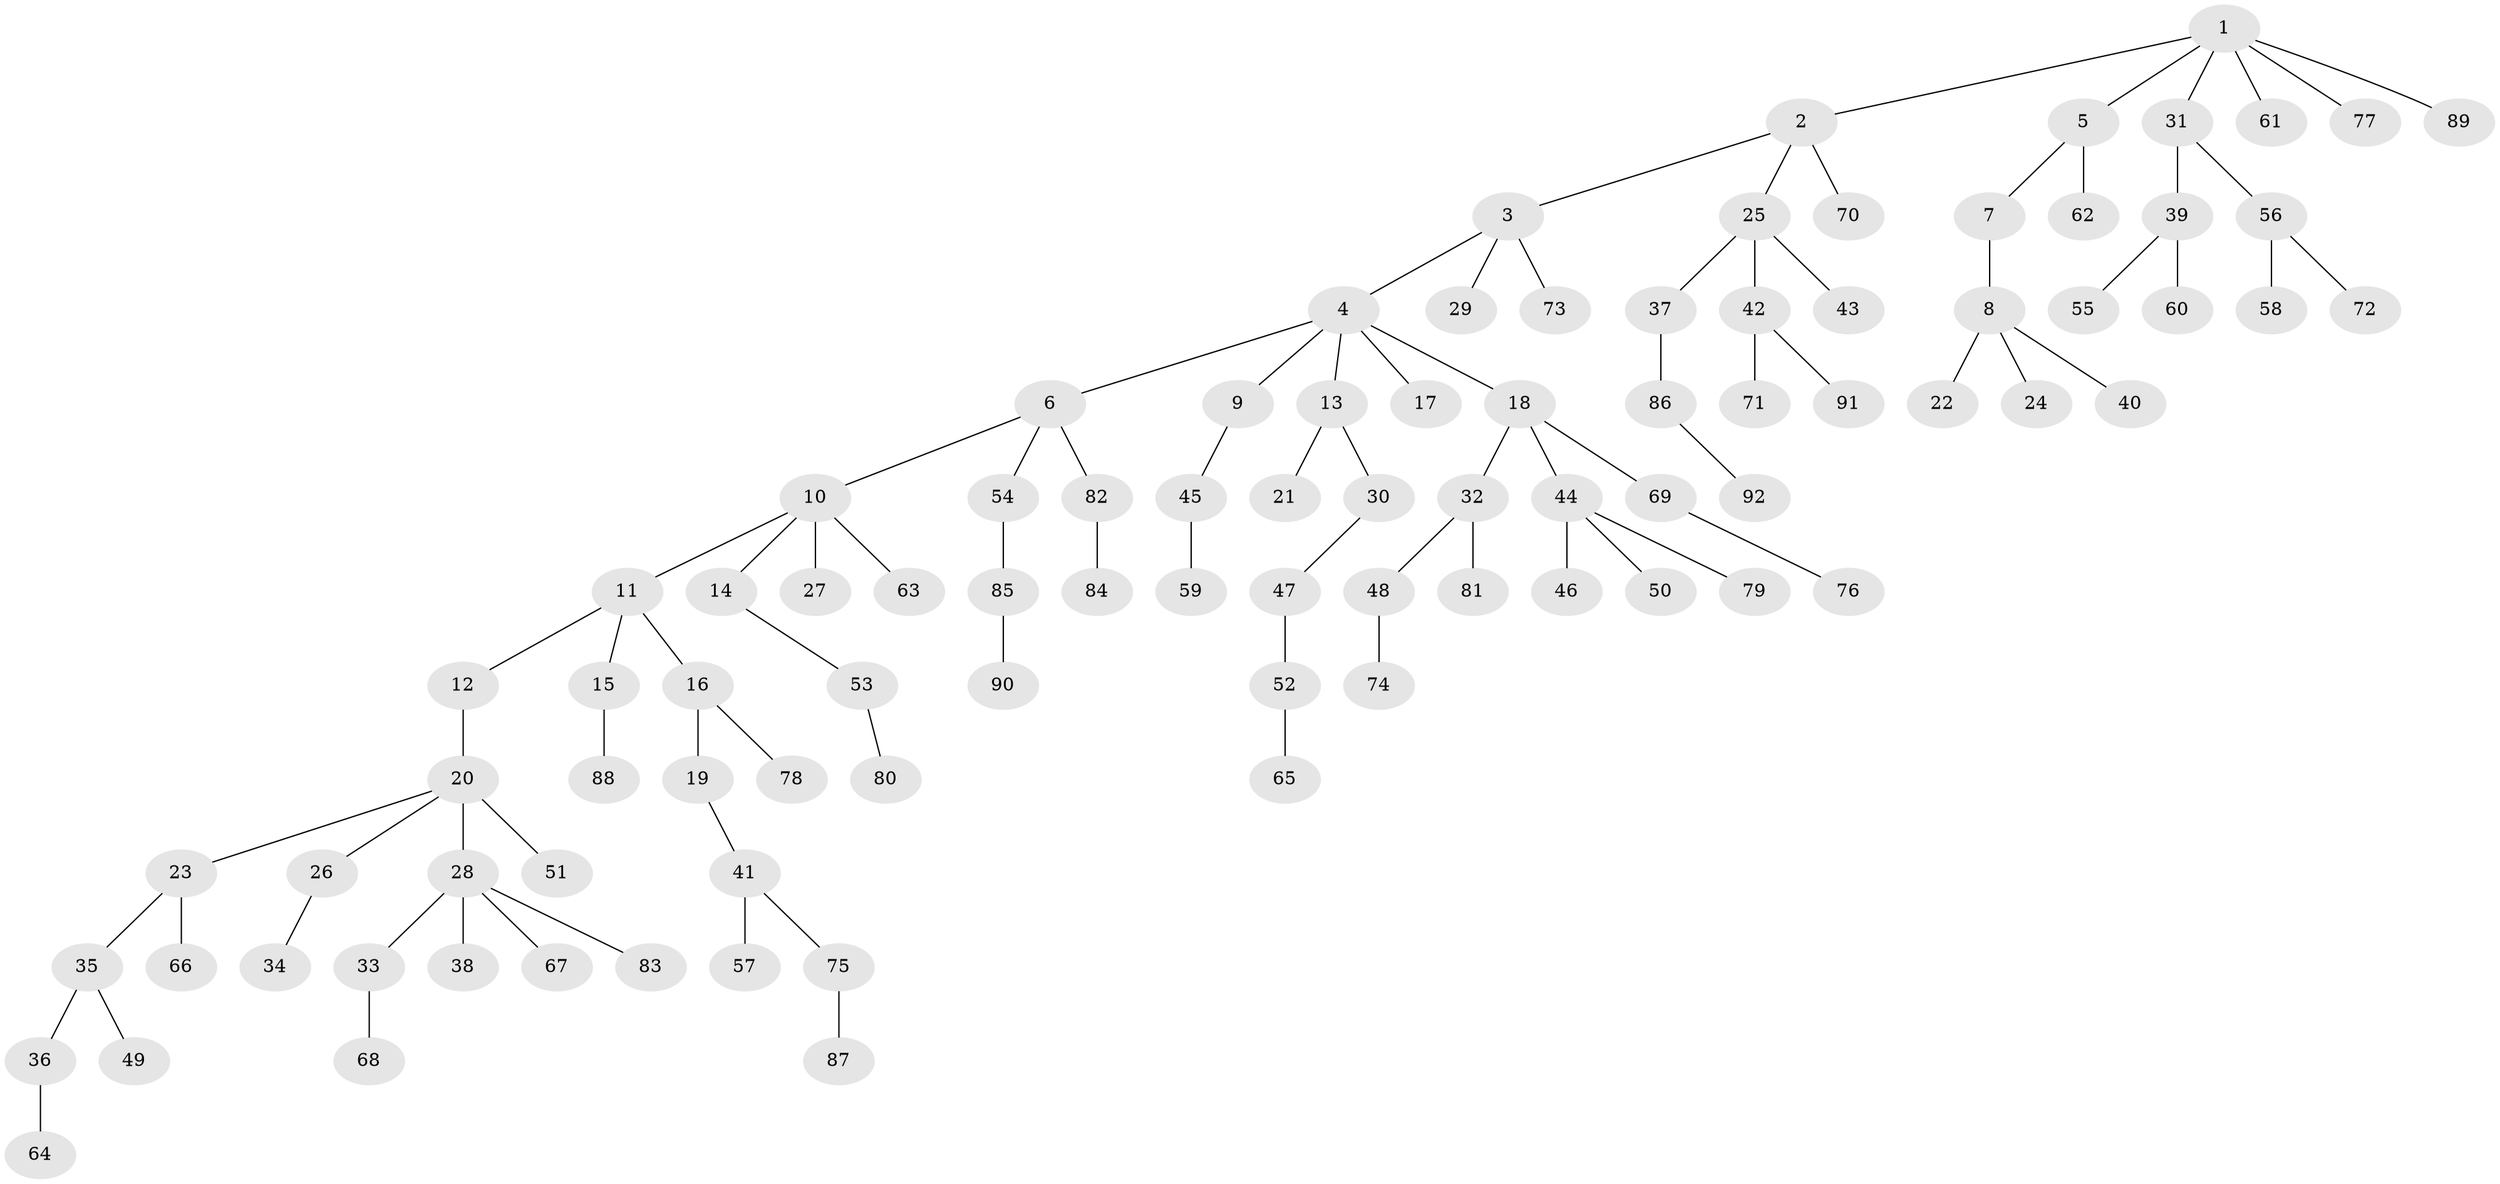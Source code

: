 // Generated by graph-tools (version 1.1) at 2025/11/02/27/25 16:11:26]
// undirected, 92 vertices, 91 edges
graph export_dot {
graph [start="1"]
  node [color=gray90,style=filled];
  1;
  2;
  3;
  4;
  5;
  6;
  7;
  8;
  9;
  10;
  11;
  12;
  13;
  14;
  15;
  16;
  17;
  18;
  19;
  20;
  21;
  22;
  23;
  24;
  25;
  26;
  27;
  28;
  29;
  30;
  31;
  32;
  33;
  34;
  35;
  36;
  37;
  38;
  39;
  40;
  41;
  42;
  43;
  44;
  45;
  46;
  47;
  48;
  49;
  50;
  51;
  52;
  53;
  54;
  55;
  56;
  57;
  58;
  59;
  60;
  61;
  62;
  63;
  64;
  65;
  66;
  67;
  68;
  69;
  70;
  71;
  72;
  73;
  74;
  75;
  76;
  77;
  78;
  79;
  80;
  81;
  82;
  83;
  84;
  85;
  86;
  87;
  88;
  89;
  90;
  91;
  92;
  1 -- 2;
  1 -- 5;
  1 -- 31;
  1 -- 61;
  1 -- 77;
  1 -- 89;
  2 -- 3;
  2 -- 25;
  2 -- 70;
  3 -- 4;
  3 -- 29;
  3 -- 73;
  4 -- 6;
  4 -- 9;
  4 -- 13;
  4 -- 17;
  4 -- 18;
  5 -- 7;
  5 -- 62;
  6 -- 10;
  6 -- 54;
  6 -- 82;
  7 -- 8;
  8 -- 22;
  8 -- 24;
  8 -- 40;
  9 -- 45;
  10 -- 11;
  10 -- 14;
  10 -- 27;
  10 -- 63;
  11 -- 12;
  11 -- 15;
  11 -- 16;
  12 -- 20;
  13 -- 21;
  13 -- 30;
  14 -- 53;
  15 -- 88;
  16 -- 19;
  16 -- 78;
  18 -- 32;
  18 -- 44;
  18 -- 69;
  19 -- 41;
  20 -- 23;
  20 -- 26;
  20 -- 28;
  20 -- 51;
  23 -- 35;
  23 -- 66;
  25 -- 37;
  25 -- 42;
  25 -- 43;
  26 -- 34;
  28 -- 33;
  28 -- 38;
  28 -- 67;
  28 -- 83;
  30 -- 47;
  31 -- 39;
  31 -- 56;
  32 -- 48;
  32 -- 81;
  33 -- 68;
  35 -- 36;
  35 -- 49;
  36 -- 64;
  37 -- 86;
  39 -- 55;
  39 -- 60;
  41 -- 57;
  41 -- 75;
  42 -- 71;
  42 -- 91;
  44 -- 46;
  44 -- 50;
  44 -- 79;
  45 -- 59;
  47 -- 52;
  48 -- 74;
  52 -- 65;
  53 -- 80;
  54 -- 85;
  56 -- 58;
  56 -- 72;
  69 -- 76;
  75 -- 87;
  82 -- 84;
  85 -- 90;
  86 -- 92;
}
